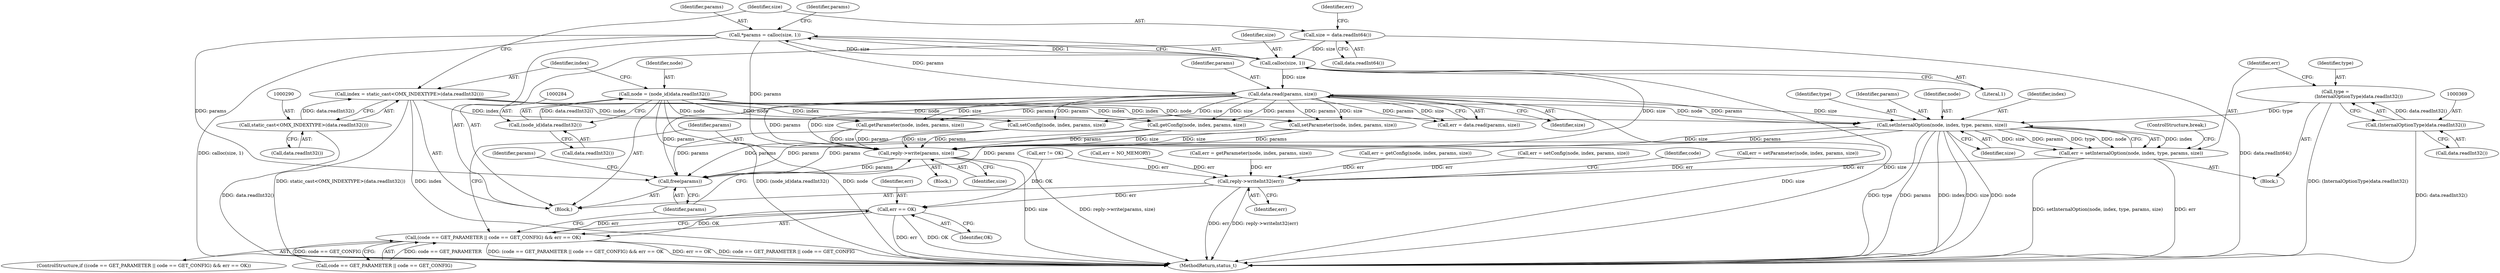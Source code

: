 digraph "0_Android_295c883fe3105b19bcd0f9e07d54c6b589fc5bff@pointer" {
"1000373" [label="(Call,setInternalOption(node, index, type, params, size))"];
"1000281" [label="(Call,node = (node_id)data.readInt32())"];
"1000283" [label="(Call,(node_id)data.readInt32())"];
"1000287" [label="(Call,index = static_cast<OMX_INDEXTYPE>(data.readInt32()))"];
"1000289" [label="(Call,static_cast<OMX_INDEXTYPE>(data.readInt32()))"];
"1000366" [label="(Call,type =\n                                (InternalOptionType)data.readInt32())"];
"1000368" [label="(Call,(InternalOptionType)data.readInt32())"];
"1000311" [label="(Call,data.read(params, size))"];
"1000301" [label="(Call,*params = calloc(size, 1))"];
"1000303" [label="(Call,calloc(size, 1))"];
"1000293" [label="(Call,size = data.readInt64())"];
"1000371" [label="(Call,err = setInternalOption(node, index, type, params, size))"];
"1000382" [label="(Call,reply->writeInt32(err))"];
"1000393" [label="(Call,err == OK)"];
"1000385" [label="(Call,(code == GET_PARAMETER || code == GET_CONFIG) && err == OK)"];
"1000397" [label="(Call,reply->write(params, size))"];
"1000400" [label="(Call,free(params))"];
"1000282" [label="(Identifier,node)"];
"1000379" [label="(ControlStructure,break;)"];
"1000371" [label="(Call,err = setInternalOption(node, index, type, params, size))"];
"1000287" [label="(Call,index = static_cast<OMX_INDEXTYPE>(data.readInt32()))"];
"1000368" [label="(Call,(InternalOptionType)data.readInt32())"];
"1000399" [label="(Identifier,size)"];
"1000372" [label="(Identifier,err)"];
"1000315" [label="(Call,err != OK)"];
"1000309" [label="(Call,err = data.read(params, size))"];
"1001214" [label="(MethodReturn,status_t)"];
"1000401" [label="(Identifier,params)"];
"1000275" [label="(Block,)"];
"1000330" [label="(Call,getParameter(node, index, params, size))"];
"1000373" [label="(Call,setInternalOption(node, index, type, params, size))"];
"1000294" [label="(Identifier,size)"];
"1000302" [label="(Identifier,params)"];
"1000394" [label="(Identifier,err)"];
"1000367" [label="(Identifier,type)"];
"1000293" [label="(Call,size = data.readInt64())"];
"1000301" [label="(Call,*params = calloc(size, 1))"];
"1000298" [label="(Identifier,err)"];
"1000364" [label="(Block,)"];
"1000328" [label="(Call,err = getParameter(node, index, params, size))"];
"1000346" [label="(Call,err = getConfig(node, index, params, size))"];
"1000395" [label="(Identifier,OK)"];
"1000397" [label="(Call,reply->write(params, size))"];
"1000307" [label="(Identifier,params)"];
"1000311" [label="(Call,data.read(params, size))"];
"1000398" [label="(Identifier,params)"];
"1000366" [label="(Call,type =\n                                (InternalOptionType)data.readInt32())"];
"1000357" [label="(Call,setConfig(node, index, params, size))"];
"1000355" [label="(Call,err = setConfig(node, index, params, size))"];
"1000377" [label="(Identifier,params)"];
"1000378" [label="(Identifier,size)"];
"1000313" [label="(Identifier,size)"];
"1000383" [label="(Identifier,err)"];
"1000348" [label="(Call,getConfig(node, index, params, size))"];
"1000374" [label="(Identifier,node)"];
"1000285" [label="(Call,data.readInt32())"];
"1000288" [label="(Identifier,index)"];
"1000281" [label="(Call,node = (node_id)data.readInt32())"];
"1000305" [label="(Literal,1)"];
"1000295" [label="(Call,data.readInt64())"];
"1000388" [label="(Identifier,code)"];
"1000337" [label="(Call,err = setParameter(node, index, params, size))"];
"1000289" [label="(Call,static_cast<OMX_INDEXTYPE>(data.readInt32()))"];
"1000382" [label="(Call,reply->writeInt32(err))"];
"1000396" [label="(Block,)"];
"1000386" [label="(Call,code == GET_PARAMETER || code == GET_CONFIG)"];
"1000291" [label="(Call,data.readInt32())"];
"1000384" [label="(ControlStructure,if ((code == GET_PARAMETER || code == GET_CONFIG) && err == OK))"];
"1000370" [label="(Call,data.readInt32())"];
"1000385" [label="(Call,(code == GET_PARAMETER || code == GET_CONFIG) && err == OK)"];
"1000303" [label="(Call,calloc(size, 1))"];
"1000304" [label="(Identifier,size)"];
"1000393" [label="(Call,err == OK)"];
"1000375" [label="(Identifier,index)"];
"1000283" [label="(Call,(node_id)data.readInt32())"];
"1000400" [label="(Call,free(params))"];
"1000376" [label="(Identifier,type)"];
"1000297" [label="(Call,err = NO_MEMORY)"];
"1000312" [label="(Identifier,params)"];
"1000403" [label="(Identifier,params)"];
"1000339" [label="(Call,setParameter(node, index, params, size))"];
"1000373" -> "1000371"  [label="AST: "];
"1000373" -> "1000378"  [label="CFG: "];
"1000374" -> "1000373"  [label="AST: "];
"1000375" -> "1000373"  [label="AST: "];
"1000376" -> "1000373"  [label="AST: "];
"1000377" -> "1000373"  [label="AST: "];
"1000378" -> "1000373"  [label="AST: "];
"1000371" -> "1000373"  [label="CFG: "];
"1000373" -> "1001214"  [label="DDG: type"];
"1000373" -> "1001214"  [label="DDG: params"];
"1000373" -> "1001214"  [label="DDG: index"];
"1000373" -> "1001214"  [label="DDG: size"];
"1000373" -> "1001214"  [label="DDG: node"];
"1000373" -> "1000371"  [label="DDG: index"];
"1000373" -> "1000371"  [label="DDG: size"];
"1000373" -> "1000371"  [label="DDG: params"];
"1000373" -> "1000371"  [label="DDG: type"];
"1000373" -> "1000371"  [label="DDG: node"];
"1000281" -> "1000373"  [label="DDG: node"];
"1000287" -> "1000373"  [label="DDG: index"];
"1000366" -> "1000373"  [label="DDG: type"];
"1000311" -> "1000373"  [label="DDG: params"];
"1000311" -> "1000373"  [label="DDG: size"];
"1000373" -> "1000397"  [label="DDG: params"];
"1000373" -> "1000397"  [label="DDG: size"];
"1000373" -> "1000400"  [label="DDG: params"];
"1000281" -> "1000275"  [label="AST: "];
"1000281" -> "1000283"  [label="CFG: "];
"1000282" -> "1000281"  [label="AST: "];
"1000283" -> "1000281"  [label="AST: "];
"1000288" -> "1000281"  [label="CFG: "];
"1000281" -> "1001214"  [label="DDG: node"];
"1000281" -> "1001214"  [label="DDG: (node_id)data.readInt32()"];
"1000283" -> "1000281"  [label="DDG: data.readInt32()"];
"1000281" -> "1000330"  [label="DDG: node"];
"1000281" -> "1000339"  [label="DDG: node"];
"1000281" -> "1000348"  [label="DDG: node"];
"1000281" -> "1000357"  [label="DDG: node"];
"1000283" -> "1000285"  [label="CFG: "];
"1000284" -> "1000283"  [label="AST: "];
"1000285" -> "1000283"  [label="AST: "];
"1000287" -> "1000275"  [label="AST: "];
"1000287" -> "1000289"  [label="CFG: "];
"1000288" -> "1000287"  [label="AST: "];
"1000289" -> "1000287"  [label="AST: "];
"1000294" -> "1000287"  [label="CFG: "];
"1000287" -> "1001214"  [label="DDG: static_cast<OMX_INDEXTYPE>(data.readInt32())"];
"1000287" -> "1001214"  [label="DDG: index"];
"1000289" -> "1000287"  [label="DDG: data.readInt32()"];
"1000287" -> "1000330"  [label="DDG: index"];
"1000287" -> "1000339"  [label="DDG: index"];
"1000287" -> "1000348"  [label="DDG: index"];
"1000287" -> "1000357"  [label="DDG: index"];
"1000289" -> "1000291"  [label="CFG: "];
"1000290" -> "1000289"  [label="AST: "];
"1000291" -> "1000289"  [label="AST: "];
"1000289" -> "1001214"  [label="DDG: data.readInt32()"];
"1000366" -> "1000364"  [label="AST: "];
"1000366" -> "1000368"  [label="CFG: "];
"1000367" -> "1000366"  [label="AST: "];
"1000368" -> "1000366"  [label="AST: "];
"1000372" -> "1000366"  [label="CFG: "];
"1000366" -> "1001214"  [label="DDG: (InternalOptionType)data.readInt32()"];
"1000368" -> "1000366"  [label="DDG: data.readInt32()"];
"1000368" -> "1000370"  [label="CFG: "];
"1000369" -> "1000368"  [label="AST: "];
"1000370" -> "1000368"  [label="AST: "];
"1000368" -> "1001214"  [label="DDG: data.readInt32()"];
"1000311" -> "1000309"  [label="AST: "];
"1000311" -> "1000313"  [label="CFG: "];
"1000312" -> "1000311"  [label="AST: "];
"1000313" -> "1000311"  [label="AST: "];
"1000309" -> "1000311"  [label="CFG: "];
"1000311" -> "1001214"  [label="DDG: size"];
"1000311" -> "1000309"  [label="DDG: params"];
"1000311" -> "1000309"  [label="DDG: size"];
"1000301" -> "1000311"  [label="DDG: params"];
"1000303" -> "1000311"  [label="DDG: size"];
"1000311" -> "1000330"  [label="DDG: params"];
"1000311" -> "1000330"  [label="DDG: size"];
"1000311" -> "1000339"  [label="DDG: params"];
"1000311" -> "1000339"  [label="DDG: size"];
"1000311" -> "1000348"  [label="DDG: params"];
"1000311" -> "1000348"  [label="DDG: size"];
"1000311" -> "1000357"  [label="DDG: params"];
"1000311" -> "1000357"  [label="DDG: size"];
"1000311" -> "1000397"  [label="DDG: params"];
"1000311" -> "1000397"  [label="DDG: size"];
"1000311" -> "1000400"  [label="DDG: params"];
"1000301" -> "1000275"  [label="AST: "];
"1000301" -> "1000303"  [label="CFG: "];
"1000302" -> "1000301"  [label="AST: "];
"1000303" -> "1000301"  [label="AST: "];
"1000307" -> "1000301"  [label="CFG: "];
"1000301" -> "1001214"  [label="DDG: calloc(size, 1)"];
"1000303" -> "1000301"  [label="DDG: size"];
"1000303" -> "1000301"  [label="DDG: 1"];
"1000301" -> "1000397"  [label="DDG: params"];
"1000301" -> "1000400"  [label="DDG: params"];
"1000303" -> "1000305"  [label="CFG: "];
"1000304" -> "1000303"  [label="AST: "];
"1000305" -> "1000303"  [label="AST: "];
"1000303" -> "1001214"  [label="DDG: size"];
"1000293" -> "1000303"  [label="DDG: size"];
"1000303" -> "1000397"  [label="DDG: size"];
"1000293" -> "1000275"  [label="AST: "];
"1000293" -> "1000295"  [label="CFG: "];
"1000294" -> "1000293"  [label="AST: "];
"1000295" -> "1000293"  [label="AST: "];
"1000298" -> "1000293"  [label="CFG: "];
"1000293" -> "1001214"  [label="DDG: data.readInt64()"];
"1000371" -> "1000364"  [label="AST: "];
"1000372" -> "1000371"  [label="AST: "];
"1000379" -> "1000371"  [label="CFG: "];
"1000371" -> "1001214"  [label="DDG: setInternalOption(node, index, type, params, size)"];
"1000371" -> "1001214"  [label="DDG: err"];
"1000371" -> "1000382"  [label="DDG: err"];
"1000382" -> "1000275"  [label="AST: "];
"1000382" -> "1000383"  [label="CFG: "];
"1000383" -> "1000382"  [label="AST: "];
"1000388" -> "1000382"  [label="CFG: "];
"1000382" -> "1001214"  [label="DDG: err"];
"1000382" -> "1001214"  [label="DDG: reply->writeInt32(err)"];
"1000315" -> "1000382"  [label="DDG: err"];
"1000328" -> "1000382"  [label="DDG: err"];
"1000355" -> "1000382"  [label="DDG: err"];
"1000297" -> "1000382"  [label="DDG: err"];
"1000346" -> "1000382"  [label="DDG: err"];
"1000337" -> "1000382"  [label="DDG: err"];
"1000382" -> "1000393"  [label="DDG: err"];
"1000393" -> "1000385"  [label="AST: "];
"1000393" -> "1000395"  [label="CFG: "];
"1000394" -> "1000393"  [label="AST: "];
"1000395" -> "1000393"  [label="AST: "];
"1000385" -> "1000393"  [label="CFG: "];
"1000393" -> "1001214"  [label="DDG: err"];
"1000393" -> "1001214"  [label="DDG: OK"];
"1000393" -> "1000385"  [label="DDG: err"];
"1000393" -> "1000385"  [label="DDG: OK"];
"1000315" -> "1000393"  [label="DDG: OK"];
"1000385" -> "1000384"  [label="AST: "];
"1000385" -> "1000386"  [label="CFG: "];
"1000386" -> "1000385"  [label="AST: "];
"1000398" -> "1000385"  [label="CFG: "];
"1000401" -> "1000385"  [label="CFG: "];
"1000385" -> "1001214"  [label="DDG: err == OK"];
"1000385" -> "1001214"  [label="DDG: code == GET_PARAMETER || code == GET_CONFIG"];
"1000385" -> "1001214"  [label="DDG: (code == GET_PARAMETER || code == GET_CONFIG) && err == OK"];
"1000386" -> "1000385"  [label="DDG: code == GET_PARAMETER"];
"1000386" -> "1000385"  [label="DDG: code == GET_CONFIG"];
"1000397" -> "1000396"  [label="AST: "];
"1000397" -> "1000399"  [label="CFG: "];
"1000398" -> "1000397"  [label="AST: "];
"1000399" -> "1000397"  [label="AST: "];
"1000401" -> "1000397"  [label="CFG: "];
"1000397" -> "1001214"  [label="DDG: reply->write(params, size)"];
"1000397" -> "1001214"  [label="DDG: size"];
"1000348" -> "1000397"  [label="DDG: params"];
"1000348" -> "1000397"  [label="DDG: size"];
"1000357" -> "1000397"  [label="DDG: params"];
"1000357" -> "1000397"  [label="DDG: size"];
"1000330" -> "1000397"  [label="DDG: params"];
"1000330" -> "1000397"  [label="DDG: size"];
"1000339" -> "1000397"  [label="DDG: params"];
"1000339" -> "1000397"  [label="DDG: size"];
"1000397" -> "1000400"  [label="DDG: params"];
"1000400" -> "1000275"  [label="AST: "];
"1000400" -> "1000401"  [label="CFG: "];
"1000401" -> "1000400"  [label="AST: "];
"1000403" -> "1000400"  [label="CFG: "];
"1000348" -> "1000400"  [label="DDG: params"];
"1000357" -> "1000400"  [label="DDG: params"];
"1000330" -> "1000400"  [label="DDG: params"];
"1000339" -> "1000400"  [label="DDG: params"];
}

